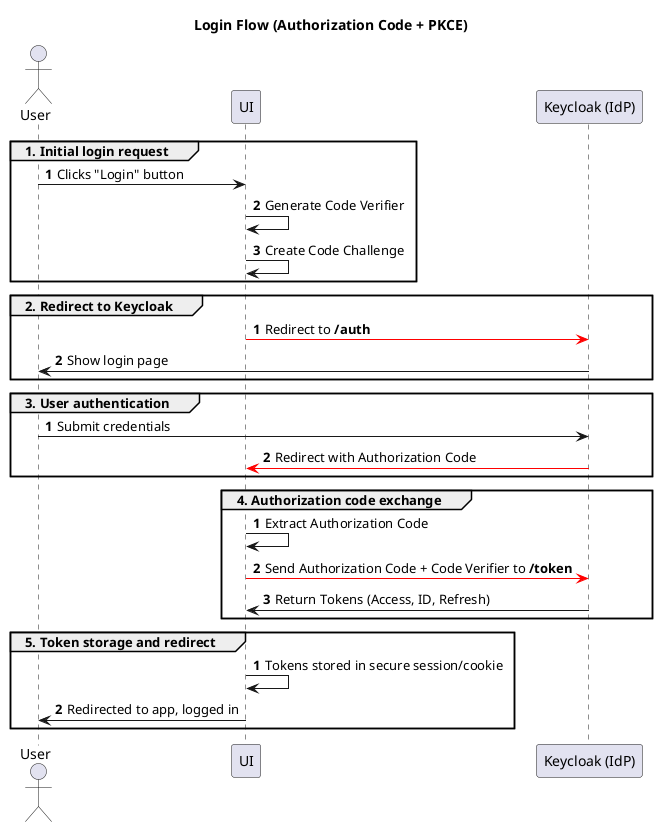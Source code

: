 @startuml Login Flow
title Login Flow (Authorization Code + PKCE)

skinparam ranksep 100

actor User
participant UI
participant "Keycloak (IdP)" as KC

group 1. Initial login request
    autonumber

    User -> UI: Clicks "Login" button
    UI -> UI: Generate Code Verifier
    UI -> UI: Create Code Challenge

    autonumber stop
end

group 2. Redirect to Keycloak
    autonumber

        UI -[#red]> KC: Redirect to **/auth** 
        KC -> User: Show login page

    autonumber stop
end

group 3. User authentication
    autonumber

        User -> KC: Submit credentials
        KC -[#red]> UI: Redirect with Authorization Code

    autonumber stop
end

group 4. Authorization code exchange
    autonumber

        UI -> UI: Extract Authorization Code
        UI -[#red]> KC: Send Authorization Code + Code Verifier to **/token**
        KC -> UI: Return Tokens (Access, ID, Refresh)

    autonumber stop
end

group 5. Token storage and redirect
    autonumber

        UI -> UI: Tokens stored in secure session/cookie
        UI -> User: Redirected to app, logged in   

    autonumber stop
end

@enduml
